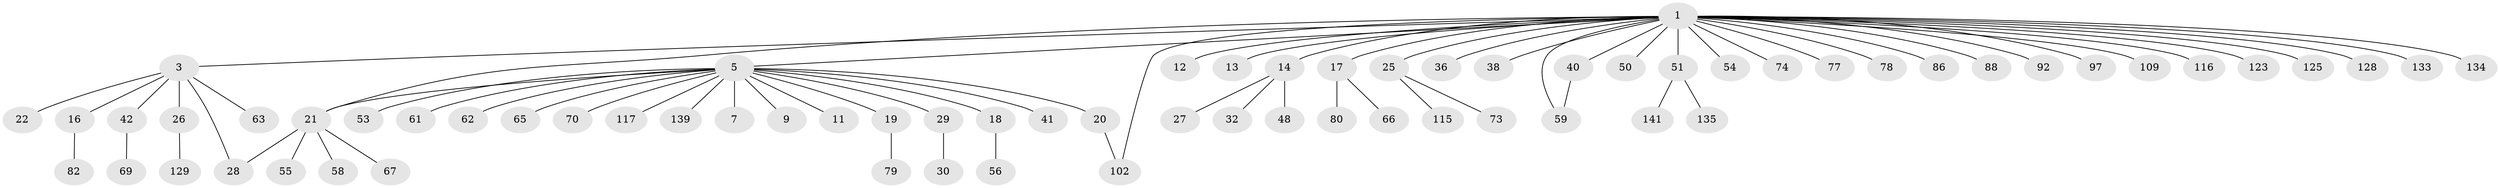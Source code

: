 // original degree distribution, {3: 0.0851063829787234, 31: 0.0070921985815602835, 10: 0.0070921985815602835, 2: 0.18439716312056736, 5: 0.02127659574468085, 14: 0.0070921985815602835, 6: 0.02127659574468085, 1: 0.6312056737588653, 8: 0.0070921985815602835, 7: 0.0070921985815602835, 4: 0.02127659574468085}
// Generated by graph-tools (version 1.1) at 2025/14/03/09/25 04:14:33]
// undirected, 70 vertices, 73 edges
graph export_dot {
graph [start="1"]
  node [color=gray90,style=filled];
  1 [super="+2"];
  3 [super="+85+137+24+57+52+4+76+23+15"];
  5 [super="+10+6"];
  7 [super="+44+119+120+112"];
  9 [super="+104"];
  11;
  12 [super="+136"];
  13 [super="+35+124"];
  14 [super="+37+98+140+121+100"];
  16;
  17 [super="+39"];
  18 [super="+99+114+127+130"];
  19;
  20;
  21 [super="+138+87"];
  22 [super="+84+43"];
  25;
  26;
  27;
  28;
  29 [super="+113+60"];
  30;
  32;
  36;
  38;
  40 [super="+95"];
  41;
  42 [super="+90+107"];
  48;
  50;
  51 [super="+131"];
  53;
  54 [super="+81"];
  55;
  56;
  58;
  59;
  61;
  62;
  63 [super="+83"];
  65;
  66;
  67;
  69;
  70;
  73;
  74;
  77;
  78;
  79;
  80;
  82;
  86;
  88;
  92 [super="+110"];
  97;
  102 [super="+122"];
  109;
  115;
  116;
  117;
  123;
  125;
  128;
  129;
  133;
  134;
  135;
  139;
  141;
  1 -- 102;
  1 -- 134;
  1 -- 128;
  1 -- 3;
  1 -- 5;
  1 -- 133;
  1 -- 74;
  1 -- 12;
  1 -- 13;
  1 -- 14;
  1 -- 77;
  1 -- 78;
  1 -- 17;
  1 -- 21;
  1 -- 86;
  1 -- 88;
  1 -- 25;
  1 -- 92;
  1 -- 97;
  1 -- 36;
  1 -- 38;
  1 -- 40 [weight=2];
  1 -- 123;
  1 -- 109;
  1 -- 50;
  1 -- 51;
  1 -- 116;
  1 -- 54;
  1 -- 59;
  1 -- 125;
  3 -- 63;
  3 -- 26;
  3 -- 16;
  3 -- 22;
  3 -- 42;
  3 -- 28;
  5 -- 53;
  5 -- 70;
  5 -- 29;
  5 -- 65;
  5 -- 7;
  5 -- 9;
  5 -- 41;
  5 -- 11;
  5 -- 139;
  5 -- 18;
  5 -- 19;
  5 -- 20;
  5 -- 117;
  5 -- 21;
  5 -- 61;
  5 -- 62;
  14 -- 27;
  14 -- 32;
  14 -- 48;
  16 -- 82;
  17 -- 80;
  17 -- 66;
  18 -- 56;
  19 -- 79;
  20 -- 102;
  21 -- 28;
  21 -- 55;
  21 -- 58;
  21 -- 67;
  25 -- 73;
  25 -- 115;
  26 -- 129;
  29 -- 30;
  40 -- 59;
  42 -- 69;
  51 -- 135;
  51 -- 141;
}
